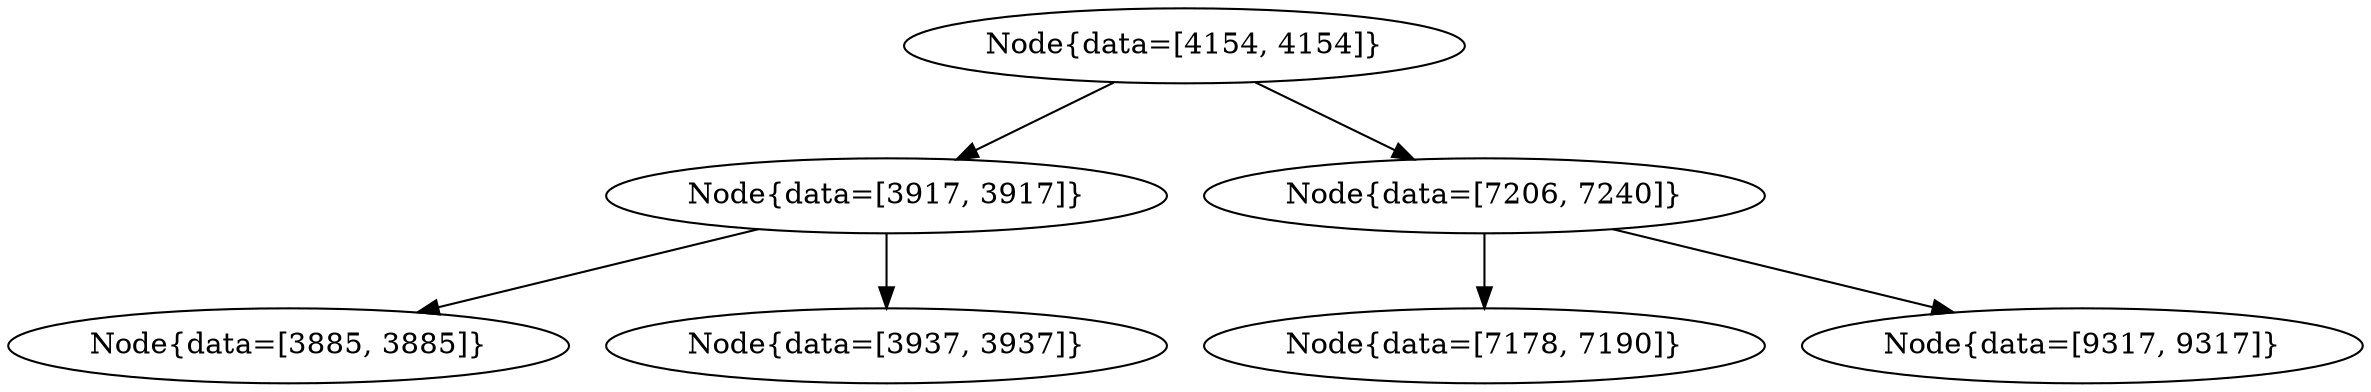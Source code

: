digraph G{
1871989652 [label="Node{data=[4154, 4154]}"]
1871989652 -> 1613327633
1613327633 [label="Node{data=[3917, 3917]}"]
1613327633 -> 532974358
532974358 [label="Node{data=[3885, 3885]}"]
1613327633 -> 1673896541
1673896541 [label="Node{data=[3937, 3937]}"]
1871989652 -> 775982426
775982426 [label="Node{data=[7206, 7240]}"]
775982426 -> 86649958
86649958 [label="Node{data=[7178, 7190]}"]
775982426 -> 1049463790
1049463790 [label="Node{data=[9317, 9317]}"]
}